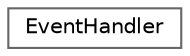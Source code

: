 digraph "Graphical Class Hierarchy"
{
 // LATEX_PDF_SIZE
  bgcolor="transparent";
  edge [fontname=Helvetica,fontsize=10,labelfontname=Helvetica,labelfontsize=10];
  node [fontname=Helvetica,fontsize=10,shape=box,height=0.2,width=0.4];
  rankdir="LR";
  Node0 [label="EventHandler",height=0.2,width=0.4,color="grey40", fillcolor="white", style="filled",URL="$class_event_handler.html",tooltip=" "];
}
